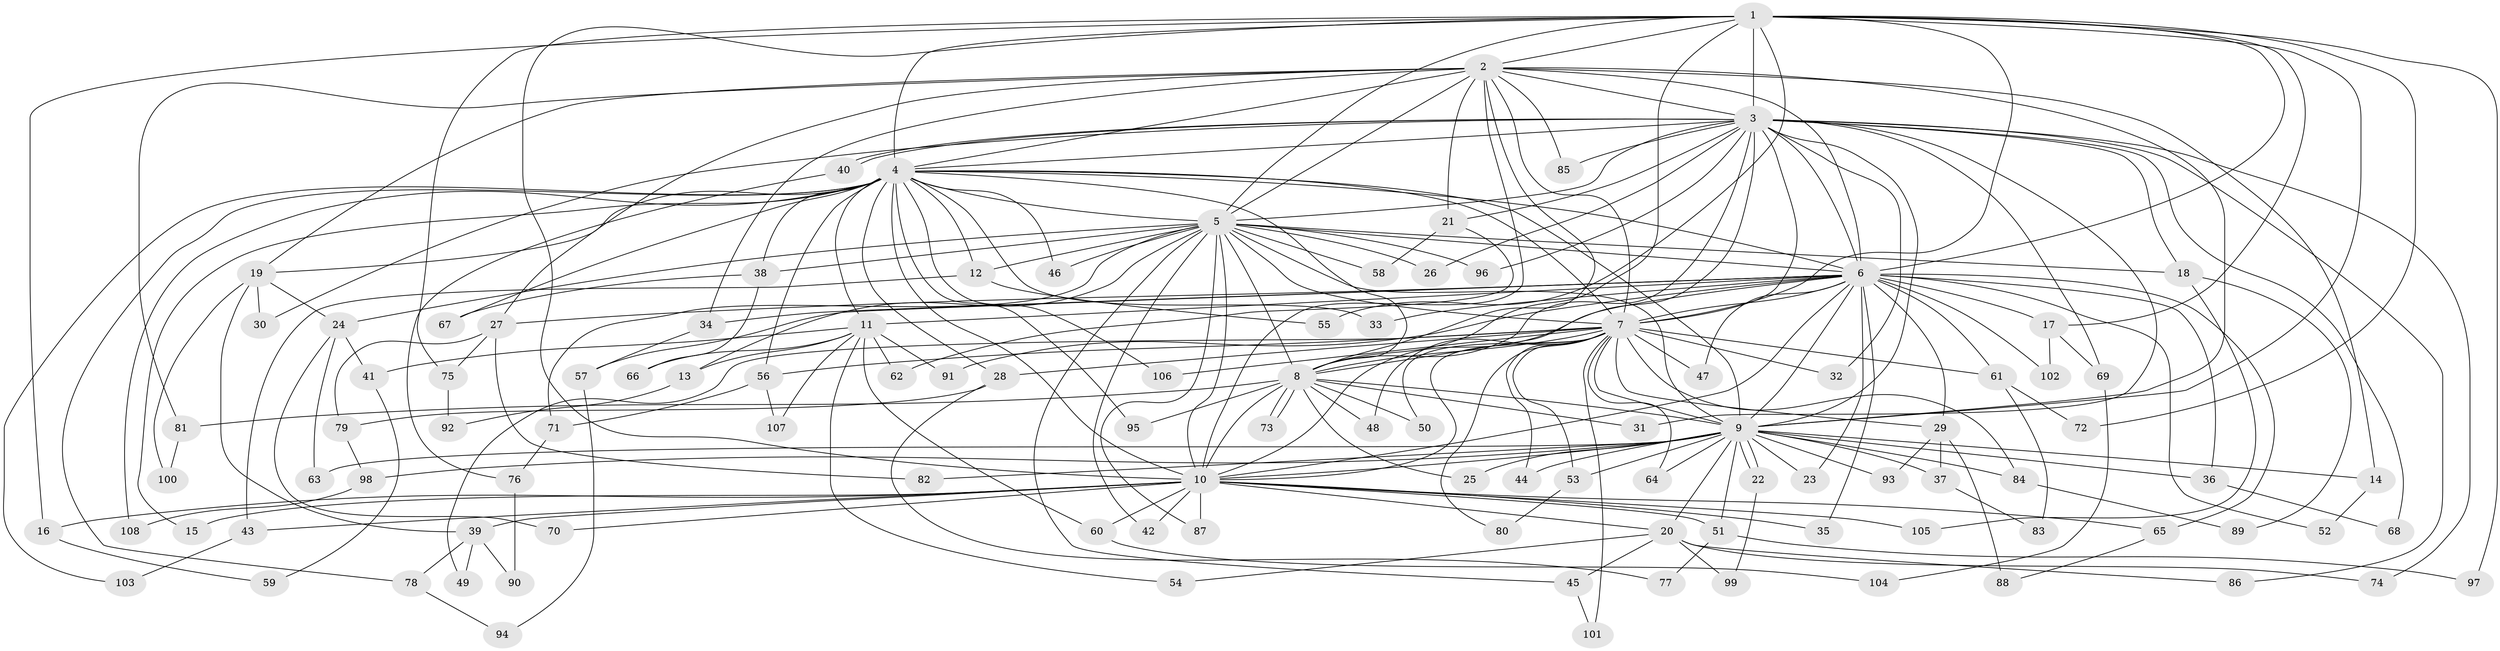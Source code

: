 // coarse degree distribution, {20: 0.015625, 33: 0.015625, 2: 0.46875, 3: 0.203125, 1: 0.171875, 14: 0.015625, 9: 0.015625, 4: 0.046875, 6: 0.015625, 8: 0.015625, 16: 0.015625}
// Generated by graph-tools (version 1.1) at 2025/49/03/04/25 21:49:16]
// undirected, 108 vertices, 241 edges
graph export_dot {
graph [start="1"]
  node [color=gray90,style=filled];
  1;
  2;
  3;
  4;
  5;
  6;
  7;
  8;
  9;
  10;
  11;
  12;
  13;
  14;
  15;
  16;
  17;
  18;
  19;
  20;
  21;
  22;
  23;
  24;
  25;
  26;
  27;
  28;
  29;
  30;
  31;
  32;
  33;
  34;
  35;
  36;
  37;
  38;
  39;
  40;
  41;
  42;
  43;
  44;
  45;
  46;
  47;
  48;
  49;
  50;
  51;
  52;
  53;
  54;
  55;
  56;
  57;
  58;
  59;
  60;
  61;
  62;
  63;
  64;
  65;
  66;
  67;
  68;
  69;
  70;
  71;
  72;
  73;
  74;
  75;
  76;
  77;
  78;
  79;
  80;
  81;
  82;
  83;
  84;
  85;
  86;
  87;
  88;
  89;
  90;
  91;
  92;
  93;
  94;
  95;
  96;
  97;
  98;
  99;
  100;
  101;
  102;
  103;
  104;
  105;
  106;
  107;
  108;
  1 -- 2;
  1 -- 3;
  1 -- 4;
  1 -- 5;
  1 -- 6;
  1 -- 7;
  1 -- 8;
  1 -- 9;
  1 -- 10;
  1 -- 16;
  1 -- 17;
  1 -- 55;
  1 -- 72;
  1 -- 75;
  1 -- 97;
  2 -- 3;
  2 -- 4;
  2 -- 5;
  2 -- 6;
  2 -- 7;
  2 -- 8;
  2 -- 9;
  2 -- 10;
  2 -- 14;
  2 -- 19;
  2 -- 21;
  2 -- 27;
  2 -- 34;
  2 -- 81;
  2 -- 85;
  3 -- 4;
  3 -- 5;
  3 -- 6;
  3 -- 7;
  3 -- 8;
  3 -- 9;
  3 -- 10;
  3 -- 18;
  3 -- 21;
  3 -- 26;
  3 -- 30;
  3 -- 31;
  3 -- 32;
  3 -- 40;
  3 -- 40;
  3 -- 68;
  3 -- 69;
  3 -- 74;
  3 -- 85;
  3 -- 86;
  3 -- 96;
  4 -- 5;
  4 -- 6;
  4 -- 7;
  4 -- 8;
  4 -- 9;
  4 -- 10;
  4 -- 11;
  4 -- 12;
  4 -- 15;
  4 -- 19;
  4 -- 28;
  4 -- 33;
  4 -- 38;
  4 -- 46;
  4 -- 56;
  4 -- 67;
  4 -- 78;
  4 -- 95;
  4 -- 103;
  4 -- 106;
  4 -- 108;
  5 -- 6;
  5 -- 7;
  5 -- 8;
  5 -- 9;
  5 -- 10;
  5 -- 12;
  5 -- 13;
  5 -- 18;
  5 -- 24;
  5 -- 26;
  5 -- 38;
  5 -- 42;
  5 -- 45;
  5 -- 46;
  5 -- 58;
  5 -- 71;
  5 -- 87;
  5 -- 96;
  6 -- 7;
  6 -- 8;
  6 -- 9;
  6 -- 10;
  6 -- 11;
  6 -- 17;
  6 -- 23;
  6 -- 27;
  6 -- 29;
  6 -- 33;
  6 -- 34;
  6 -- 35;
  6 -- 36;
  6 -- 47;
  6 -- 52;
  6 -- 57;
  6 -- 61;
  6 -- 65;
  6 -- 91;
  6 -- 102;
  7 -- 8;
  7 -- 9;
  7 -- 10;
  7 -- 28;
  7 -- 29;
  7 -- 32;
  7 -- 44;
  7 -- 47;
  7 -- 48;
  7 -- 49;
  7 -- 50;
  7 -- 53;
  7 -- 56;
  7 -- 61;
  7 -- 64;
  7 -- 80;
  7 -- 84;
  7 -- 101;
  7 -- 106;
  8 -- 9;
  8 -- 10;
  8 -- 25;
  8 -- 31;
  8 -- 48;
  8 -- 50;
  8 -- 73;
  8 -- 73;
  8 -- 81;
  8 -- 95;
  9 -- 10;
  9 -- 14;
  9 -- 20;
  9 -- 22;
  9 -- 22;
  9 -- 23;
  9 -- 25;
  9 -- 36;
  9 -- 37;
  9 -- 44;
  9 -- 51;
  9 -- 53;
  9 -- 63;
  9 -- 64;
  9 -- 82;
  9 -- 84;
  9 -- 93;
  9 -- 98;
  10 -- 15;
  10 -- 16;
  10 -- 20;
  10 -- 35;
  10 -- 39;
  10 -- 42;
  10 -- 43;
  10 -- 51;
  10 -- 60;
  10 -- 65;
  10 -- 70;
  10 -- 87;
  10 -- 105;
  11 -- 13;
  11 -- 41;
  11 -- 54;
  11 -- 60;
  11 -- 62;
  11 -- 66;
  11 -- 91;
  11 -- 107;
  12 -- 43;
  12 -- 55;
  13 -- 92;
  14 -- 52;
  16 -- 59;
  17 -- 69;
  17 -- 102;
  18 -- 89;
  18 -- 105;
  19 -- 24;
  19 -- 30;
  19 -- 39;
  19 -- 100;
  20 -- 45;
  20 -- 54;
  20 -- 74;
  20 -- 86;
  20 -- 99;
  21 -- 58;
  21 -- 62;
  22 -- 99;
  24 -- 41;
  24 -- 63;
  24 -- 70;
  27 -- 75;
  27 -- 79;
  27 -- 82;
  28 -- 77;
  28 -- 79;
  29 -- 37;
  29 -- 88;
  29 -- 93;
  34 -- 57;
  36 -- 68;
  37 -- 83;
  38 -- 66;
  38 -- 67;
  39 -- 49;
  39 -- 78;
  39 -- 90;
  40 -- 76;
  41 -- 59;
  43 -- 103;
  45 -- 101;
  51 -- 77;
  51 -- 97;
  53 -- 80;
  56 -- 71;
  56 -- 107;
  57 -- 94;
  60 -- 104;
  61 -- 72;
  61 -- 83;
  65 -- 88;
  69 -- 104;
  71 -- 76;
  75 -- 92;
  76 -- 90;
  78 -- 94;
  79 -- 98;
  81 -- 100;
  84 -- 89;
  98 -- 108;
}
